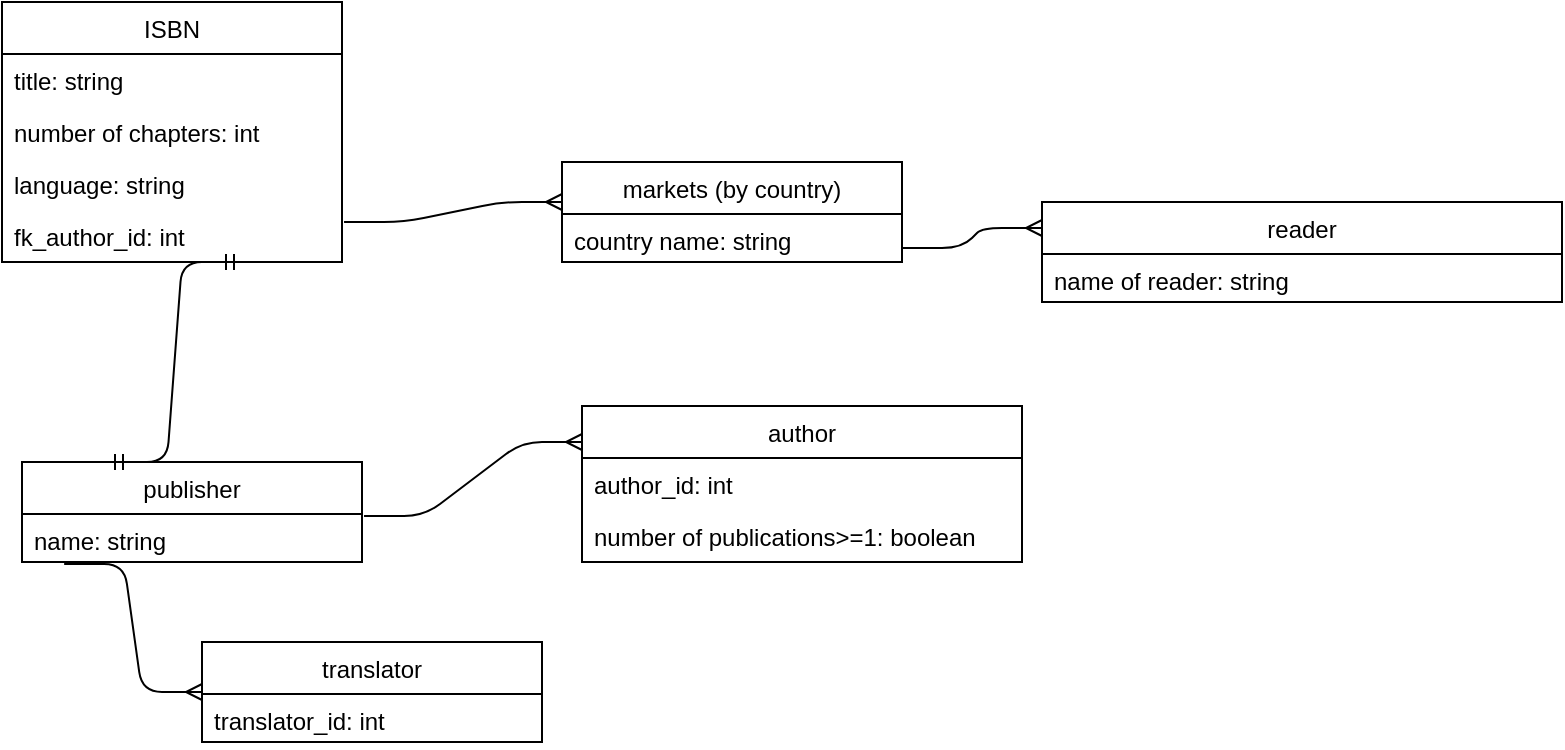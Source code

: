 <mxfile version="13.1.3" type="device"><diagram id="Kit6CzmrHudVI_w6wxeh" name="Page-1"><mxGraphModel dx="868" dy="492" grid="1" gridSize="10" guides="1" tooltips="1" connect="1" arrows="1" fold="1" page="1" pageScale="1" pageWidth="850" pageHeight="1100" math="0" shadow="0" extFonts="Permanent Marker^https://fonts.googleapis.com/css?family=Permanent+Marker"><root><mxCell id="0"/><mxCell id="1" parent="0"/><mxCell id="dIyBv7QebKVcJBGcidcr-1" value="ISBN" style="swimlane;fontStyle=0;childLayout=stackLayout;horizontal=1;startSize=26;fillColor=none;horizontalStack=0;resizeParent=1;resizeParentMax=0;resizeLast=0;collapsible=1;marginBottom=0;" vertex="1" parent="1"><mxGeometry x="50" y="160" width="170" height="130" as="geometry"/></mxCell><mxCell id="dIyBv7QebKVcJBGcidcr-2" value="title: string" style="text;strokeColor=none;fillColor=none;align=left;verticalAlign=top;spacingLeft=4;spacingRight=4;overflow=hidden;rotatable=0;points=[[0,0.5],[1,0.5]];portConstraint=eastwest;" vertex="1" parent="dIyBv7QebKVcJBGcidcr-1"><mxGeometry y="26" width="170" height="26" as="geometry"/></mxCell><mxCell id="dIyBv7QebKVcJBGcidcr-3" value="number of chapters: int&#10;" style="text;strokeColor=none;fillColor=none;align=left;verticalAlign=top;spacingLeft=4;spacingRight=4;overflow=hidden;rotatable=0;points=[[0,0.5],[1,0.5]];portConstraint=eastwest;" vertex="1" parent="dIyBv7QebKVcJBGcidcr-1"><mxGeometry y="52" width="170" height="26" as="geometry"/></mxCell><mxCell id="dIyBv7QebKVcJBGcidcr-4" value="language: string" style="text;strokeColor=none;fillColor=none;align=left;verticalAlign=top;spacingLeft=4;spacingRight=4;overflow=hidden;rotatable=0;points=[[0,0.5],[1,0.5]];portConstraint=eastwest;" vertex="1" parent="dIyBv7QebKVcJBGcidcr-1"><mxGeometry y="78" width="170" height="26" as="geometry"/></mxCell><mxCell id="dIyBv7QebKVcJBGcidcr-16" value="fk_author_id: int" style="text;strokeColor=none;fillColor=none;align=left;verticalAlign=top;spacingLeft=4;spacingRight=4;overflow=hidden;rotatable=0;points=[[0,0.5],[1,0.5]];portConstraint=eastwest;" vertex="1" parent="dIyBv7QebKVcJBGcidcr-1"><mxGeometry y="104" width="170" height="26" as="geometry"/></mxCell><mxCell id="dIyBv7QebKVcJBGcidcr-27" value="" style="edgeStyle=entityRelationEdgeStyle;fontSize=12;html=1;endArrow=ERmandOne;startArrow=ERmandOne;exitX=0.25;exitY=0;exitDx=0;exitDy=0;" edge="1" parent="1" source="dIyBv7QebKVcJBGcidcr-25"><mxGeometry width="100" height="100" relative="1" as="geometry"><mxPoint x="90" y="370" as="sourcePoint"/><mxPoint x="170" y="290" as="targetPoint"/></mxGeometry></mxCell><mxCell id="dIyBv7QebKVcJBGcidcr-25" value="publisher" style="swimlane;fontStyle=0;childLayout=stackLayout;horizontal=1;startSize=26;fillColor=none;horizontalStack=0;resizeParent=1;resizeParentMax=0;resizeLast=0;collapsible=1;marginBottom=0;" vertex="1" parent="1"><mxGeometry x="60" y="390" width="170" height="50" as="geometry"/></mxCell><mxCell id="dIyBv7QebKVcJBGcidcr-26" value="name: string" style="text;strokeColor=none;fillColor=none;align=left;verticalAlign=top;spacingLeft=4;spacingRight=4;overflow=hidden;rotatable=0;points=[[0,0.5],[1,0.5]];portConstraint=eastwest;" vertex="1" parent="dIyBv7QebKVcJBGcidcr-25"><mxGeometry y="26" width="170" height="24" as="geometry"/></mxCell><mxCell id="dIyBv7QebKVcJBGcidcr-6" value="author" style="swimlane;fontStyle=0;childLayout=stackLayout;horizontal=1;startSize=26;fillColor=none;horizontalStack=0;resizeParent=1;resizeParentMax=0;resizeLast=0;collapsible=1;marginBottom=0;" vertex="1" parent="1"><mxGeometry x="340" y="362" width="220" height="78" as="geometry"/></mxCell><mxCell id="dIyBv7QebKVcJBGcidcr-28" value="" style="edgeStyle=entityRelationEdgeStyle;fontSize=12;html=1;endArrow=ERmany;exitX=1.006;exitY=0.042;exitDx=0;exitDy=0;exitPerimeter=0;" edge="1" parent="dIyBv7QebKVcJBGcidcr-6" source="dIyBv7QebKVcJBGcidcr-26"><mxGeometry width="100" height="100" relative="1" as="geometry"><mxPoint x="-100" y="118" as="sourcePoint"/><mxPoint y="18" as="targetPoint"/></mxGeometry></mxCell><mxCell id="dIyBv7QebKVcJBGcidcr-7" value="author_id: int" style="text;strokeColor=none;fillColor=none;align=left;verticalAlign=top;spacingLeft=4;spacingRight=4;overflow=hidden;rotatable=0;points=[[0,0.5],[1,0.5]];portConstraint=eastwest;" vertex="1" parent="dIyBv7QebKVcJBGcidcr-6"><mxGeometry y="26" width="220" height="26" as="geometry"/></mxCell><mxCell id="dIyBv7QebKVcJBGcidcr-8" value="number of publications&gt;=1: boolean" style="text;strokeColor=none;fillColor=none;align=left;verticalAlign=top;spacingLeft=4;spacingRight=4;overflow=hidden;rotatable=0;points=[[0,0.5],[1,0.5]];portConstraint=eastwest;" vertex="1" parent="dIyBv7QebKVcJBGcidcr-6"><mxGeometry y="52" width="220" height="26" as="geometry"/></mxCell><mxCell id="dIyBv7QebKVcJBGcidcr-17" value="translator" style="swimlane;fontStyle=0;childLayout=stackLayout;horizontal=1;startSize=26;fillColor=none;horizontalStack=0;resizeParent=1;resizeParentMax=0;resizeLast=0;collapsible=1;marginBottom=0;" vertex="1" parent="1"><mxGeometry x="150" y="480" width="170" height="50" as="geometry"/></mxCell><mxCell id="dIyBv7QebKVcJBGcidcr-18" value="translator_id: int" style="text;strokeColor=none;fillColor=none;align=left;verticalAlign=top;spacingLeft=4;spacingRight=4;overflow=hidden;rotatable=0;points=[[0,0.5],[1,0.5]];portConstraint=eastwest;" vertex="1" parent="dIyBv7QebKVcJBGcidcr-17"><mxGeometry y="26" width="170" height="24" as="geometry"/></mxCell><mxCell id="dIyBv7QebKVcJBGcidcr-29" value="" style="edgeStyle=entityRelationEdgeStyle;fontSize=12;html=1;endArrow=ERmany;entryX=0;entryY=0.5;entryDx=0;entryDy=0;exitX=0.124;exitY=1.042;exitDx=0;exitDy=0;exitPerimeter=0;" edge="1" parent="1" source="dIyBv7QebKVcJBGcidcr-26" target="dIyBv7QebKVcJBGcidcr-17"><mxGeometry width="100" height="100" relative="1" as="geometry"><mxPoint x="50" y="540" as="sourcePoint"/><mxPoint x="150" y="440" as="targetPoint"/></mxGeometry></mxCell><mxCell id="dIyBv7QebKVcJBGcidcr-19" value="markets (by country)" style="swimlane;fontStyle=0;childLayout=stackLayout;horizontal=1;startSize=26;fillColor=none;horizontalStack=0;resizeParent=1;resizeParentMax=0;resizeLast=0;collapsible=1;marginBottom=0;" vertex="1" parent="1"><mxGeometry x="330" y="240" width="170" height="50" as="geometry"/></mxCell><mxCell id="dIyBv7QebKVcJBGcidcr-20" value="country name: string" style="text;strokeColor=none;fillColor=none;align=left;verticalAlign=top;spacingLeft=4;spacingRight=4;overflow=hidden;rotatable=0;points=[[0,0.5],[1,0.5]];portConstraint=eastwest;" vertex="1" parent="dIyBv7QebKVcJBGcidcr-19"><mxGeometry y="26" width="170" height="24" as="geometry"/></mxCell><mxCell id="dIyBv7QebKVcJBGcidcr-31" value="" style="edgeStyle=entityRelationEdgeStyle;fontSize=12;html=1;endArrow=ERmany;" edge="1" parent="dIyBv7QebKVcJBGcidcr-19"><mxGeometry width="100" height="100" relative="1" as="geometry"><mxPoint x="170" y="43" as="sourcePoint"/><mxPoint x="240" y="33" as="targetPoint"/></mxGeometry></mxCell><mxCell id="dIyBv7QebKVcJBGcidcr-30" value="" style="edgeStyle=entityRelationEdgeStyle;fontSize=12;html=1;endArrow=ERmany;exitX=1.006;exitY=0.231;exitDx=0;exitDy=0;exitPerimeter=0;" edge="1" parent="1" source="dIyBv7QebKVcJBGcidcr-16"><mxGeometry width="100" height="100" relative="1" as="geometry"><mxPoint x="230.0" y="297.008" as="sourcePoint"/><mxPoint x="330" y="260" as="targetPoint"/></mxGeometry></mxCell><mxCell id="dIyBv7QebKVcJBGcidcr-10" value="reader" style="swimlane;fontStyle=0;childLayout=stackLayout;horizontal=1;startSize=26;fillColor=none;horizontalStack=0;resizeParent=1;resizeParentMax=0;resizeLast=0;collapsible=1;marginBottom=0;" vertex="1" parent="1"><mxGeometry x="570" y="260" width="260" height="50" as="geometry"/></mxCell><mxCell id="dIyBv7QebKVcJBGcidcr-11" value="name of reader: string" style="text;strokeColor=none;fillColor=none;align=left;verticalAlign=top;spacingLeft=4;spacingRight=4;overflow=hidden;rotatable=0;points=[[0,0.5],[1,0.5]];portConstraint=eastwest;" vertex="1" parent="dIyBv7QebKVcJBGcidcr-10"><mxGeometry y="26" width="260" height="24" as="geometry"/></mxCell></root></mxGraphModel></diagram></mxfile>